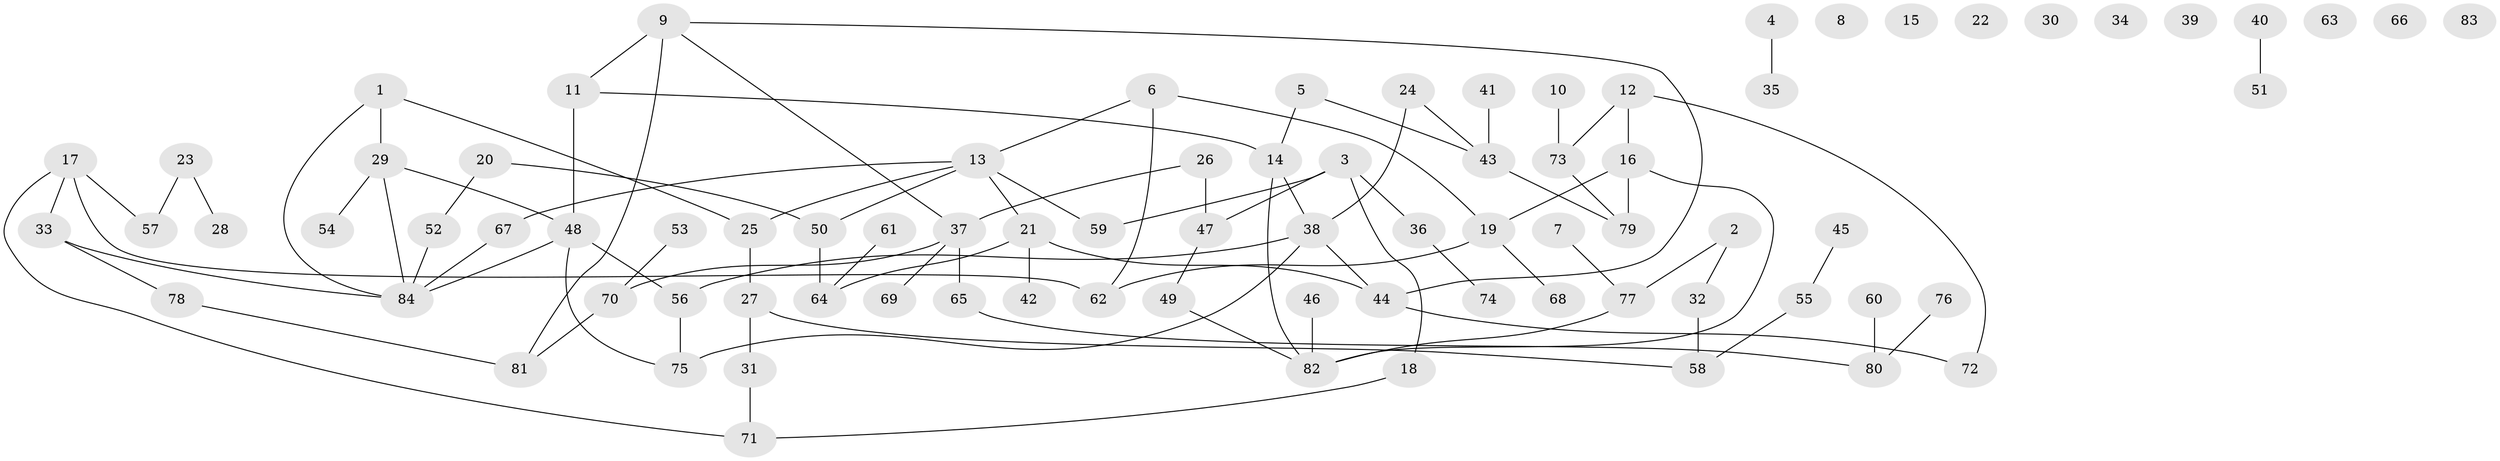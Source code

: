 // coarse degree distribution, {6: 0.05555555555555555, 2: 0.2222222222222222, 4: 0.14814814814814814, 0: 0.2037037037037037, 5: 0.09259259259259259, 3: 0.09259259259259259, 1: 0.18518518518518517}
// Generated by graph-tools (version 1.1) at 2025/23/03/03/25 07:23:29]
// undirected, 84 vertices, 96 edges
graph export_dot {
graph [start="1"]
  node [color=gray90,style=filled];
  1;
  2;
  3;
  4;
  5;
  6;
  7;
  8;
  9;
  10;
  11;
  12;
  13;
  14;
  15;
  16;
  17;
  18;
  19;
  20;
  21;
  22;
  23;
  24;
  25;
  26;
  27;
  28;
  29;
  30;
  31;
  32;
  33;
  34;
  35;
  36;
  37;
  38;
  39;
  40;
  41;
  42;
  43;
  44;
  45;
  46;
  47;
  48;
  49;
  50;
  51;
  52;
  53;
  54;
  55;
  56;
  57;
  58;
  59;
  60;
  61;
  62;
  63;
  64;
  65;
  66;
  67;
  68;
  69;
  70;
  71;
  72;
  73;
  74;
  75;
  76;
  77;
  78;
  79;
  80;
  81;
  82;
  83;
  84;
  1 -- 25;
  1 -- 29;
  1 -- 84;
  2 -- 32;
  2 -- 77;
  3 -- 18;
  3 -- 36;
  3 -- 47;
  3 -- 59;
  4 -- 35;
  5 -- 14;
  5 -- 43;
  6 -- 13;
  6 -- 19;
  6 -- 62;
  7 -- 77;
  9 -- 11;
  9 -- 37;
  9 -- 44;
  9 -- 81;
  10 -- 73;
  11 -- 14;
  11 -- 48;
  12 -- 16;
  12 -- 72;
  12 -- 73;
  13 -- 21;
  13 -- 25;
  13 -- 50;
  13 -- 59;
  13 -- 67;
  14 -- 38;
  14 -- 82;
  16 -- 19;
  16 -- 79;
  16 -- 82;
  17 -- 33;
  17 -- 57;
  17 -- 62;
  17 -- 71;
  18 -- 71;
  19 -- 62;
  19 -- 68;
  20 -- 50;
  20 -- 52;
  21 -- 42;
  21 -- 44;
  21 -- 64;
  23 -- 28;
  23 -- 57;
  24 -- 38;
  24 -- 43;
  25 -- 27;
  26 -- 37;
  26 -- 47;
  27 -- 31;
  27 -- 58;
  29 -- 48;
  29 -- 54;
  29 -- 84;
  31 -- 71;
  32 -- 58;
  33 -- 78;
  33 -- 84;
  36 -- 74;
  37 -- 65;
  37 -- 69;
  37 -- 70;
  38 -- 44;
  38 -- 56;
  38 -- 75;
  40 -- 51;
  41 -- 43;
  43 -- 79;
  44 -- 72;
  45 -- 55;
  46 -- 82;
  47 -- 49;
  48 -- 56;
  48 -- 75;
  48 -- 84;
  49 -- 82;
  50 -- 64;
  52 -- 84;
  53 -- 70;
  55 -- 58;
  56 -- 75;
  60 -- 80;
  61 -- 64;
  65 -- 80;
  67 -- 84;
  70 -- 81;
  73 -- 79;
  76 -- 80;
  77 -- 82;
  78 -- 81;
}
